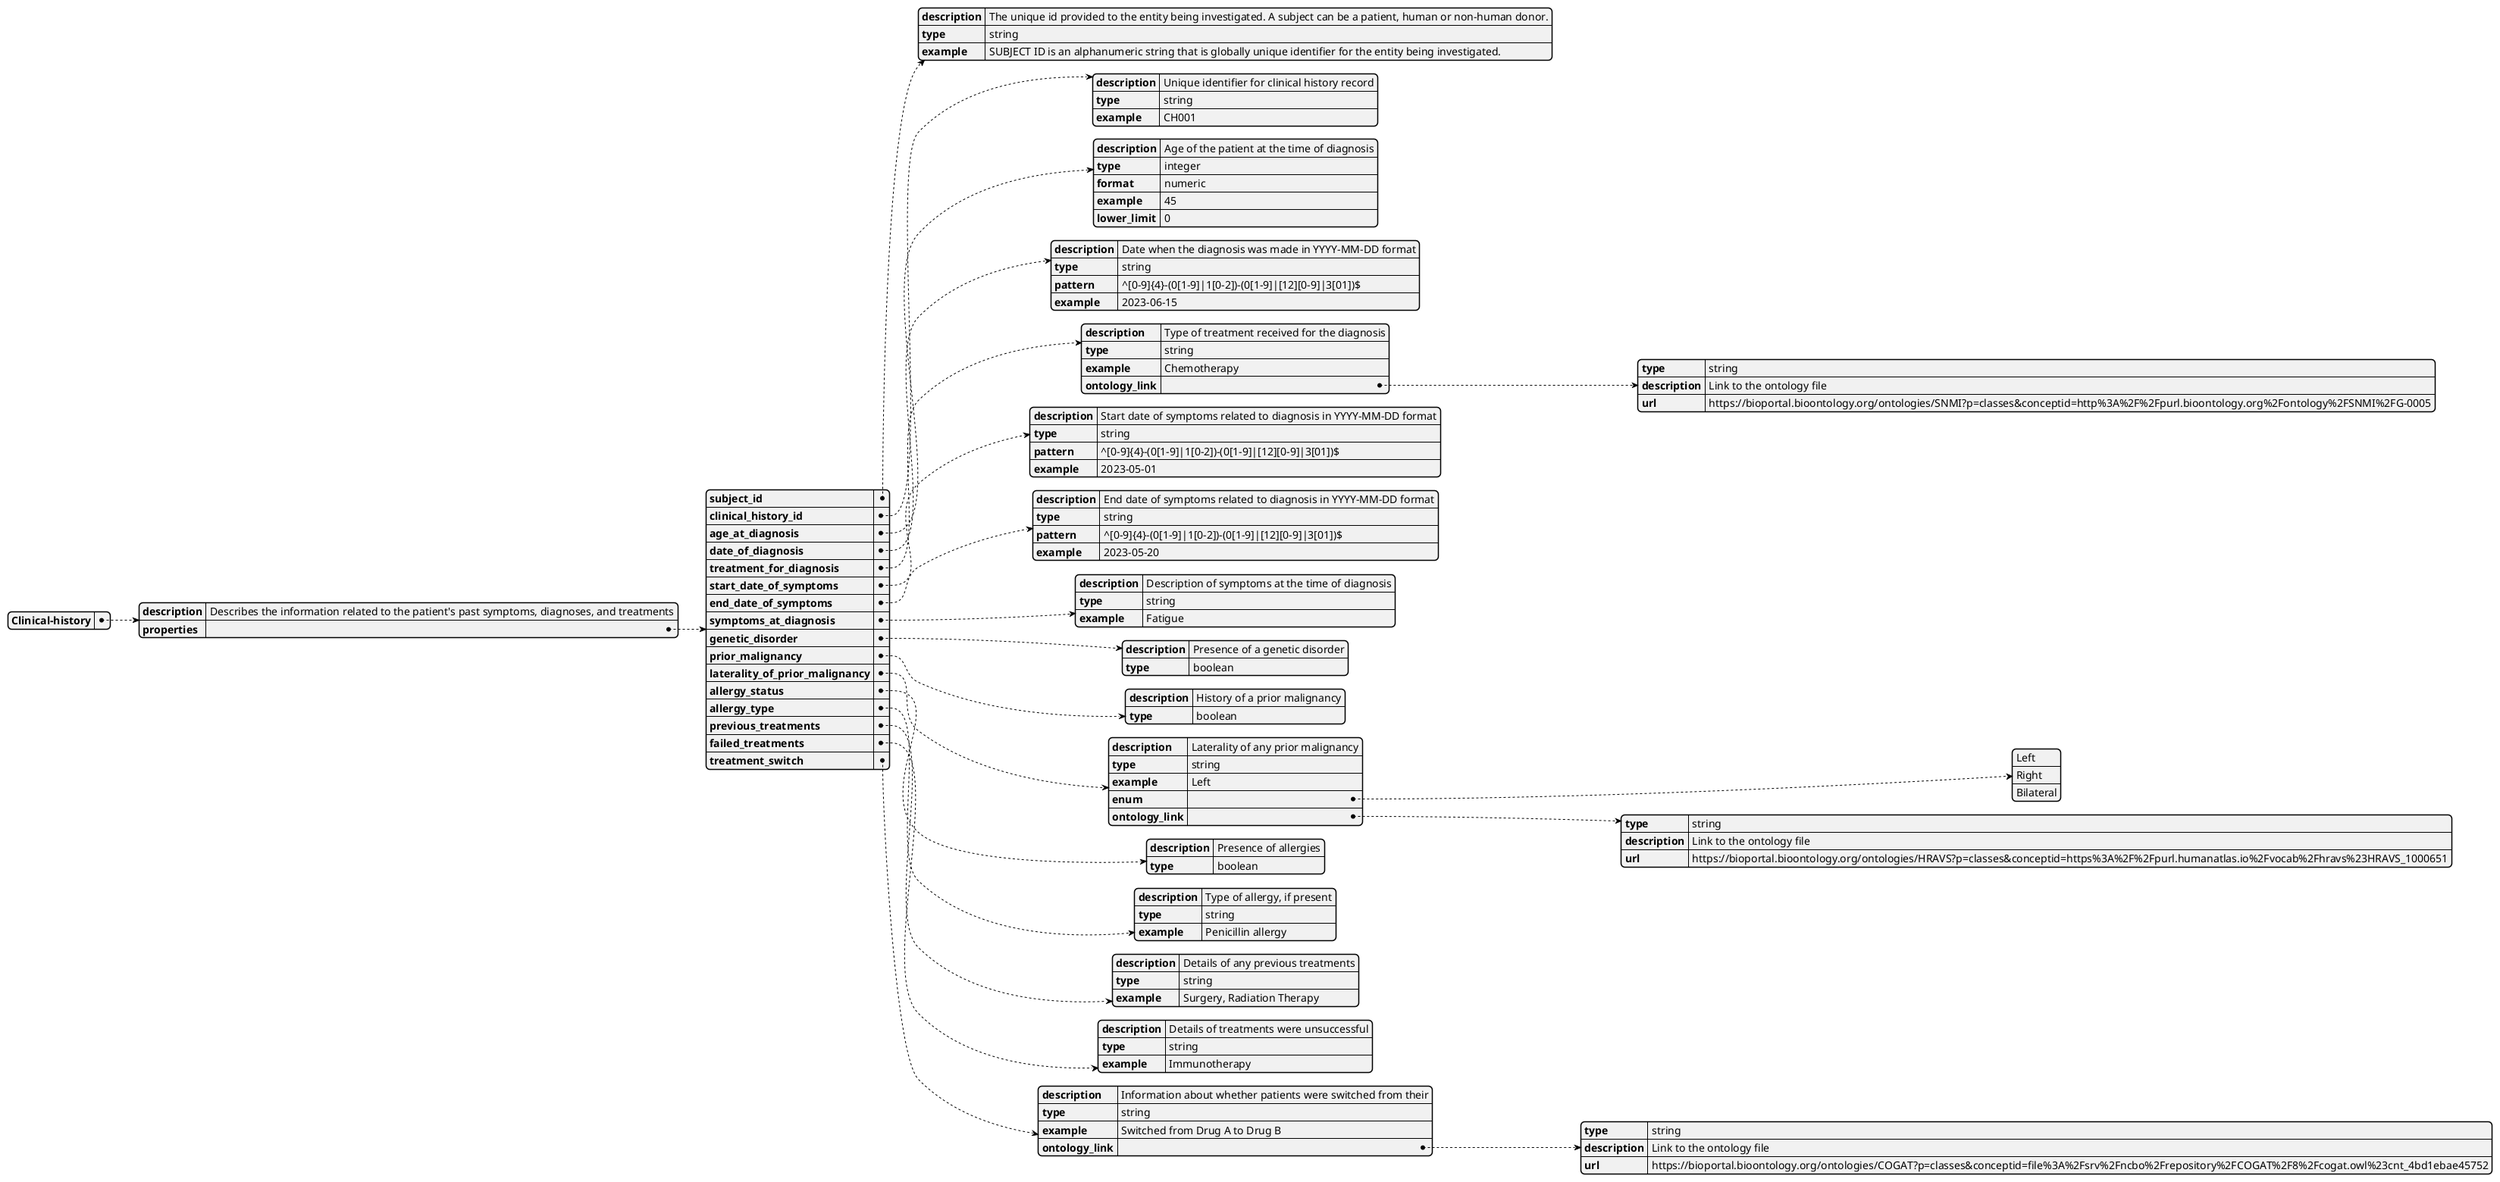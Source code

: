 @startyaml Clinical-history:  
  Clinical-history:
    description: Describes the information related to the patient's past symptoms, diagnoses, and treatments
    properties:
          subject_id:
            description: The unique id provided to the entity being investigated. A subject can be a patient, human or non-human donor.
            type: string
            example: SUBJECT ID is an alphanumeric string that is globally unique identifier for the entity being investigated.
          clinical_history_id:
            description: Unique identifier for clinical history record
            type: string
            example: CH001
          age_at_diagnosis:
            description: Age of the patient at the time of diagnosis
            type: integer
            format: numeric
            example: 45
            lower_limit: 0
          date_of_diagnosis:
            description: Date when the diagnosis was made in YYYY-MM-DD format
            type: string
            pattern: "^[0-9]{4}-(0[1-9]|1[0-2])-(0[1-9]|[12][0-9]|3[01])$"
            example: 2023-06-15
          treatment_for_diagnosis:
            description: Type of treatment received for the diagnosis
            type: string
            example: Chemotherapy
            ontology_link:
              type: string
              description: Link to the ontology file
              url: https://bioportal.bioontology.org/ontologies/SNMI?p=classes&conceptid=http%3A%2F%2Fpurl.bioontology.org%2Fontology%2FSNMI%2FG-0005
          start_date_of_symptoms:
            description: Start date of symptoms related to diagnosis in YYYY-MM-DD format
            type: string
            pattern: "^[0-9]{4}-(0[1-9]|1[0-2])-(0[1-9]|[12][0-9]|3[01])$"
            example: 2023-05-01
          end_date_of_symptoms:
            description: End date of symptoms related to diagnosis in YYYY-MM-DD format
            type: string
            pattern: "^[0-9]{4}-(0[1-9]|1[0-2])-(0[1-9]|[12][0-9]|3[01])$"
            example: 2023-05-20
          symptoms_at_diagnosis:
            description: Description of symptoms at the time of diagnosis
            type: string
            example: Fatigue
          genetic_disorder:
            description: Presence of a genetic disorder
            type: boolean
          prior_malignancy:
            description: History of a prior malignancy
            type: boolean
          laterality_of_prior_malignancy:
            description: Laterality of any prior malignancy
            type: string
            example: Left
            enum:
            - Left
            - Right
            - Bilateral
            ontology_link:
              type: string
              description: Link to the ontology file
              url: https://bioportal.bioontology.org/ontologies/HRAVS?p=classes&conceptid=https%3A%2F%2Fpurl.humanatlas.io%2Fvocab%2Fhravs%23HRAVS_1000651
          allergy_status:
            description: Presence of allergies
            type: boolean
          allergy_type:
            description: Type of allergy, if present
            type: string
            example: Penicillin allergy
          previous_treatments:
            description: Details of any previous treatments
            type: string
            example: Surgery, Radiation Therapy
          failed_treatments:
            description: Details of treatments were unsuccessful
            type: string
            example: Immunotherapy
          treatment_switch:
            description: Information about whether patients were switched from their
              randomly assigned treatment onto an alternative
            type: string
            example: Switched from Drug A to Drug B
            ontology_link:
              type: string
              description: Link to the ontology file
              url: https://bioportal.bioontology.org/ontologies/COGAT?p=classes&conceptid=file%3A%2Fsrv%2Fncbo%2Frepository%2FCOGAT%2F8%2Fcogat.owl%23cnt_4bd1ebae45752
@endyaml